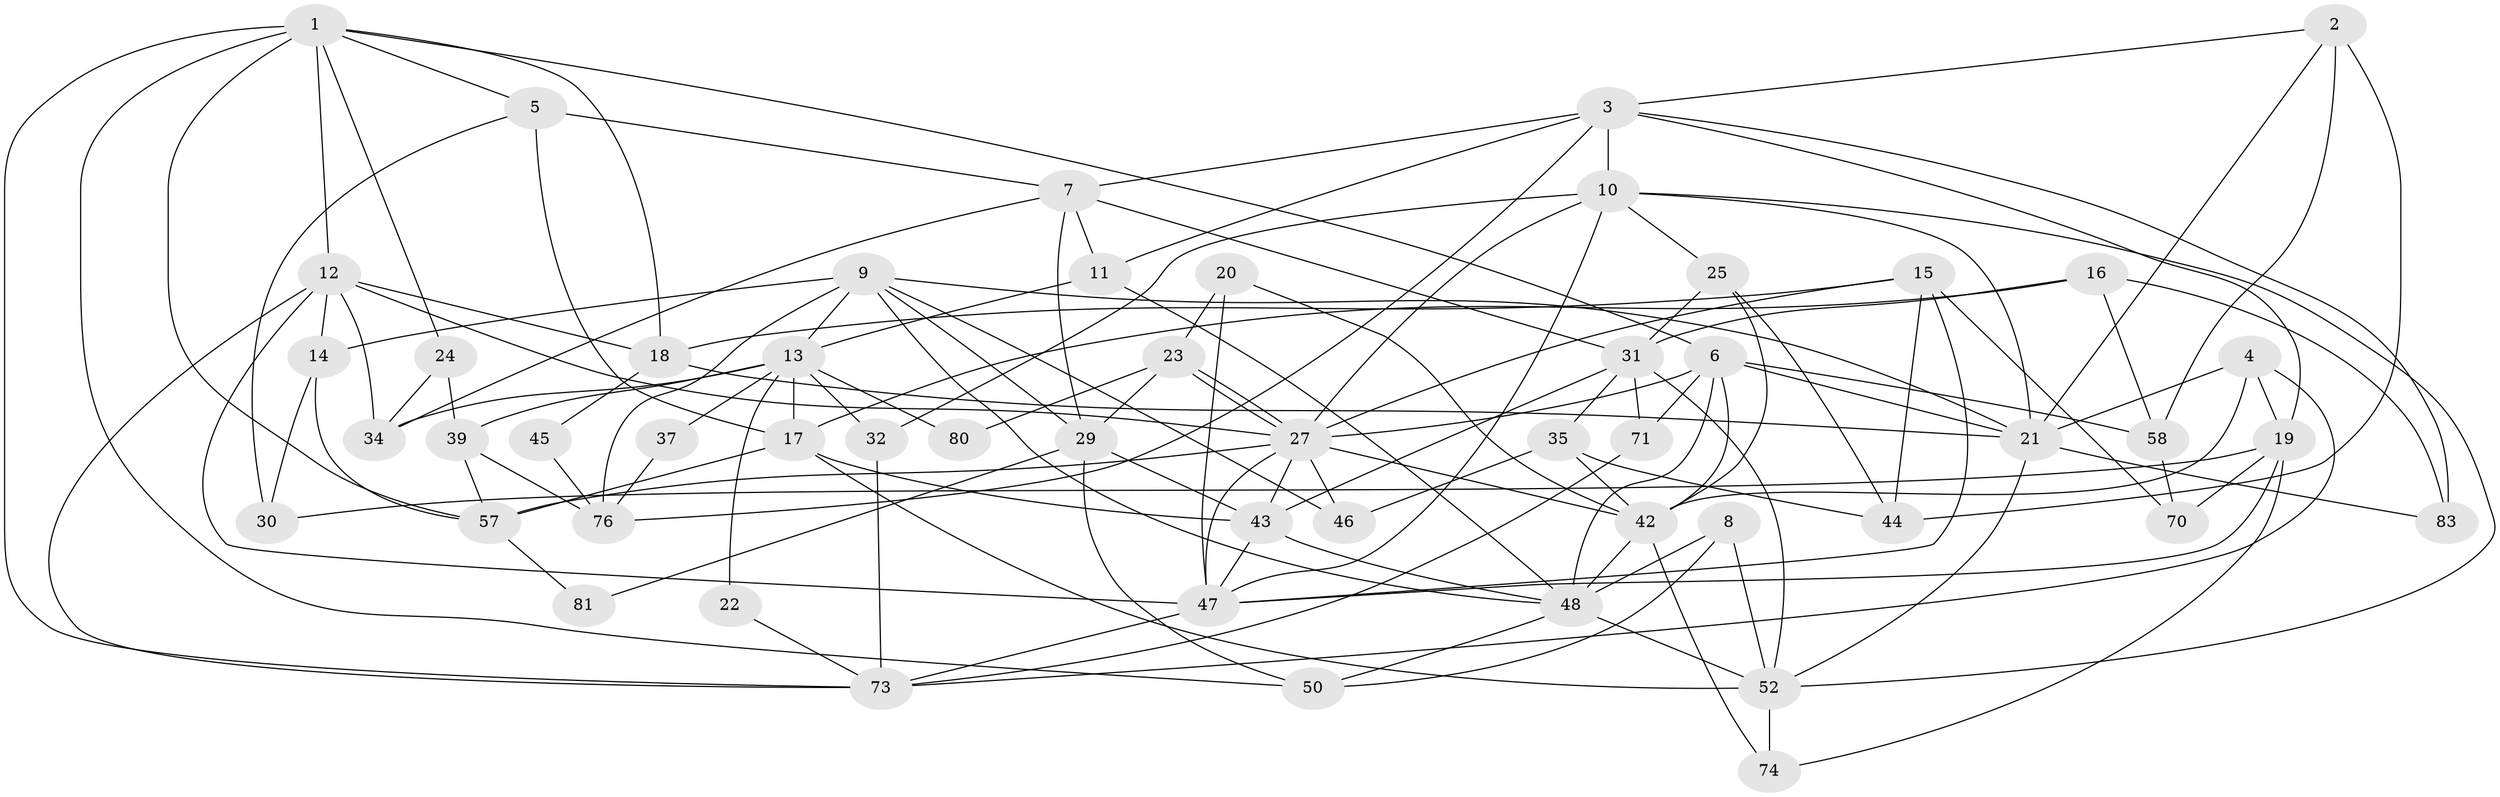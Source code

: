 // original degree distribution, {4: 0.30120481927710846, 3: 0.27710843373493976, 7: 0.024096385542168676, 6: 0.0963855421686747, 5: 0.1566265060240964, 2: 0.12048192771084337, 8: 0.024096385542168676}
// Generated by graph-tools (version 1.1) at 2025/41/03/06/25 10:41:56]
// undirected, 53 vertices, 132 edges
graph export_dot {
graph [start="1"]
  node [color=gray90,style=filled];
  1 [super="+26"];
  2 [super="+38"];
  3 [super="+53"];
  4;
  5 [super="+41"];
  6 [super="+28"];
  7 [super="+61"];
  8;
  9 [super="+67"];
  10 [super="+65"];
  11;
  12 [super="+33"];
  13 [super="+66"];
  14 [super="+82"];
  15 [super="+64"];
  16 [super="+36"];
  17;
  18 [super="+72"];
  19 [super="+63"];
  20 [super="+68"];
  21 [super="+54"];
  22;
  23;
  24;
  25;
  27 [super="+55"];
  29 [super="+40"];
  30;
  31 [super="+49"];
  32;
  34 [super="+56"];
  35 [super="+60"];
  37;
  39;
  42 [super="+79"];
  43 [super="+59"];
  44;
  45;
  46;
  47 [super="+51"];
  48 [super="+69"];
  50;
  52 [super="+62"];
  57 [super="+77"];
  58;
  70;
  71;
  73 [super="+75"];
  74;
  76 [super="+78"];
  80;
  81;
  83;
  1 -- 57;
  1 -- 24;
  1 -- 50;
  1 -- 5;
  1 -- 6;
  1 -- 73;
  1 -- 12;
  1 -- 18;
  2 -- 58;
  2 -- 44;
  2 -- 21;
  2 -- 3;
  3 -- 11;
  3 -- 19;
  3 -- 76;
  3 -- 83;
  3 -- 7;
  3 -- 10;
  4 -- 21;
  4 -- 19;
  4 -- 73;
  4 -- 42;
  5 -- 17;
  5 -- 30;
  5 -- 7;
  6 -- 71;
  6 -- 42;
  6 -- 21;
  6 -- 27;
  6 -- 58;
  6 -- 48;
  7 -- 11;
  7 -- 34;
  7 -- 31;
  7 -- 29;
  8 -- 52;
  8 -- 50;
  8 -- 48;
  9 -- 46;
  9 -- 21;
  9 -- 48;
  9 -- 76 [weight=2];
  9 -- 29;
  9 -- 13;
  9 -- 14;
  10 -- 21;
  10 -- 32;
  10 -- 25;
  10 -- 52;
  10 -- 27;
  10 -- 47;
  11 -- 13;
  11 -- 48;
  12 -- 34 [weight=2];
  12 -- 14;
  12 -- 18;
  12 -- 73;
  12 -- 27;
  12 -- 47;
  13 -- 22;
  13 -- 32;
  13 -- 80;
  13 -- 17;
  13 -- 34;
  13 -- 37;
  13 -- 39;
  14 -- 57;
  14 -- 30;
  15 -- 47;
  15 -- 44;
  15 -- 70;
  15 -- 27;
  15 -- 18;
  16 -- 83;
  16 -- 58;
  16 -- 17;
  16 -- 31;
  17 -- 43;
  17 -- 52;
  17 -- 57;
  18 -- 21 [weight=2];
  18 -- 45;
  19 -- 70;
  19 -- 74;
  19 -- 30;
  19 -- 47;
  20 -- 47;
  20 -- 23;
  20 -- 42;
  21 -- 83;
  21 -- 52;
  22 -- 73;
  23 -- 27;
  23 -- 27;
  23 -- 29 [weight=2];
  23 -- 80;
  24 -- 39;
  24 -- 34;
  25 -- 42;
  25 -- 44;
  25 -- 31;
  27 -- 43;
  27 -- 47;
  27 -- 46;
  27 -- 42;
  27 -- 57;
  29 -- 43;
  29 -- 81;
  29 -- 50;
  31 -- 35;
  31 -- 71;
  31 -- 52;
  31 -- 43;
  32 -- 73;
  35 -- 44;
  35 -- 42;
  35 -- 46;
  37 -- 76;
  39 -- 57;
  39 -- 76;
  42 -- 48;
  42 -- 74;
  43 -- 48;
  43 -- 47;
  45 -- 76;
  47 -- 73;
  48 -- 50;
  48 -- 52;
  52 -- 74;
  57 -- 81;
  58 -- 70;
  71 -- 73;
}
